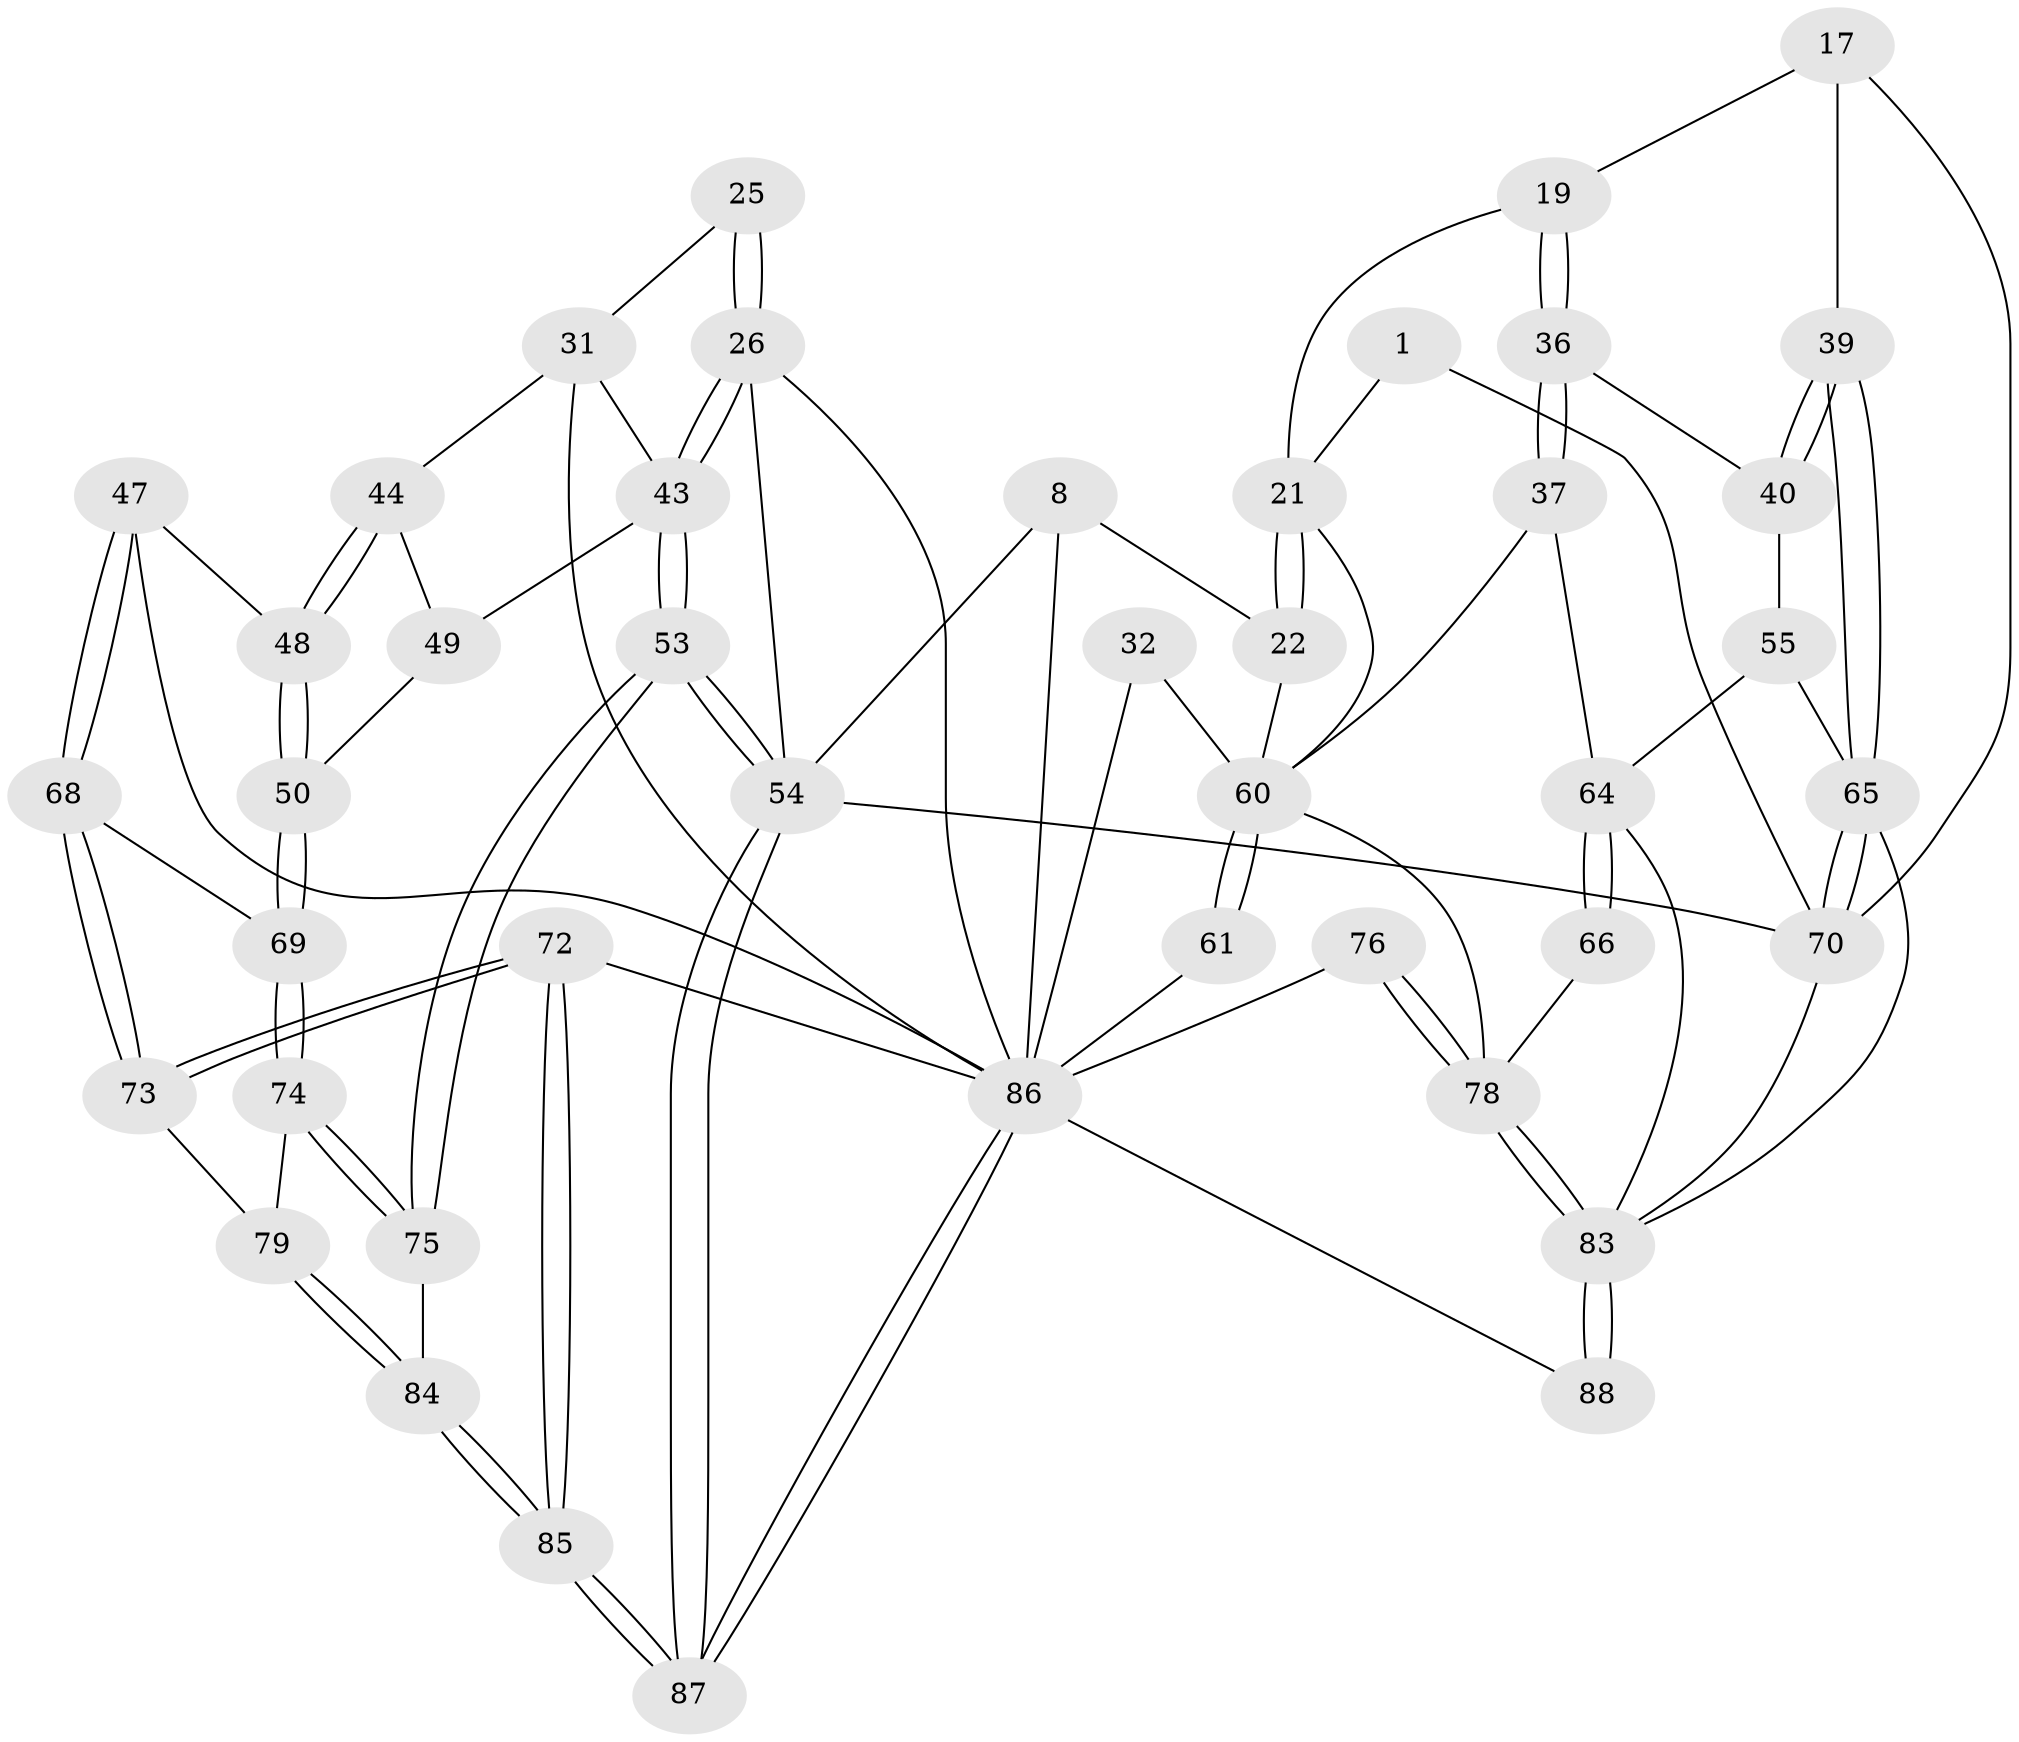 // original degree distribution, {4: 0.22727272727272727, 6: 0.20454545454545456, 5: 0.5454545454545454, 3: 0.022727272727272728}
// Generated by graph-tools (version 1.1) at 2025/05/03/04/25 22:05:27]
// undirected, 44 vertices, 104 edges
graph export_dot {
graph [start="1"]
  node [color=gray90,style=filled];
  1 [pos="+0.29862778662518774+0"];
  8 [pos="+0.31962270288340144+0.20699871901128303"];
  17 [pos="+1+0.3078662757344328"];
  19 [pos="+0.836280749081084+0.406511056878072",super="+18"];
  21 [pos="+0.660327763131465+0.4716532043681243",super="+20+16"];
  22 [pos="+0.5507273151679689+0.32009271008755896",super="+7"];
  25 [pos="+0.024837944753814314+0.4045058747132528"];
  26 [pos="+0+0.3524267915761141",super="+11+10+14"];
  31 [pos="+0.05488897843590781+0.4496642491566109",super="+30"];
  32 [pos="+0.37033132601084456+0.5559980607214337",super="+24"];
  36 [pos="+0.9020471674802337+0.5383536747548315"];
  37 [pos="+0.672694671208698+0.6045551742228115"];
  39 [pos="+1+0.5143089979781206"];
  40 [pos="+0.9029632824643578+0.5388292478750915"];
  43 [pos="+0+0.6885728369540582",super="+42+41"];
  44 [pos="+0.1388815548600937+0.5863256135864882"];
  47 [pos="+0.2072915892527105+0.6858489626841089"];
  48 [pos="+0.15487109428291795+0.6566195135381718"];
  49 [pos="+0.04303764106516593+0.7042501095691076",super="+45"];
  50 [pos="+0.06379389022927905+0.7131932173386458"];
  53 [pos="+0+0.8608479304506882"];
  54 [pos="+0+1",super="+4+9"];
  55 [pos="+0.8922609841976129+0.6501533394885151"];
  60 [pos="+0.4930531082545565+0.7245071514090363",super="+38"];
  61 [pos="+0.3657761990960092+0.7972265870278328",super="+51"];
  64 [pos="+0.8061054940538751+0.8326027101766696",super="+56+57"];
  65 [pos="+1+0.708645934998781",super="+62"];
  66 [pos="+0.8046918562714377+0.8316032597589124"];
  68 [pos="+0.15005127595778375+0.7712068462967998"];
  69 [pos="+0.10099764119845296+0.7665633874373532"];
  70 [pos="+1+1",super="+3"];
  72 [pos="+0.2845338267649161+0.8397061616654355"];
  73 [pos="+0.19890209852166804+0.8190943972599197"];
  74 [pos="+0.07141098305952702+0.8429064731770969"];
  75 [pos="+0+0.8675793968370192"];
  76 [pos="+0.5522796135414959+0.8847215145355353"];
  78 [pos="+0.576061903214268+0.8980928075862197",super="+67+58+59"];
  79 [pos="+0.10991224761043497+0.8887705315703035"];
  83 [pos="+0.5845485076181028+0.916273320653899",super="+82"];
  84 [pos="+0.12431843992222774+0.9753534416241029"];
  85 [pos="+0.17423813119853065+1"];
  86 [pos="+0.3586185213752468+1",super="+80+71+77+52"];
  87 [pos="+0.20732491679988696+1"];
  88 [pos="+0.6060600665895703+1"];
  1 -- 70;
  1 -- 21;
  8 -- 54;
  8 -- 22;
  8 -- 86;
  17 -- 39;
  17 -- 70;
  17 -- 19;
  19 -- 36;
  19 -- 36;
  19 -- 21 [weight=2];
  21 -- 22 [weight=2];
  21 -- 22;
  21 -- 60;
  22 -- 60;
  25 -- 26 [weight=2];
  25 -- 26;
  25 -- 31;
  26 -- 43;
  26 -- 43;
  26 -- 54 [weight=2];
  26 -- 86;
  31 -- 43;
  31 -- 44;
  31 -- 86;
  32 -- 60 [weight=2];
  32 -- 86 [weight=2];
  36 -- 37;
  36 -- 37;
  36 -- 40;
  37 -- 64;
  37 -- 60;
  39 -- 40;
  39 -- 40;
  39 -- 65;
  39 -- 65;
  40 -- 55;
  43 -- 53;
  43 -- 53;
  43 -- 49 [weight=2];
  44 -- 48;
  44 -- 48;
  44 -- 49;
  47 -- 48;
  47 -- 68;
  47 -- 68;
  47 -- 86;
  48 -- 50;
  48 -- 50;
  49 -- 50;
  50 -- 69;
  50 -- 69;
  53 -- 54;
  53 -- 54;
  53 -- 75;
  53 -- 75;
  54 -- 87;
  54 -- 87;
  54 -- 70 [weight=2];
  55 -- 64;
  55 -- 65;
  60 -- 61 [weight=2];
  60 -- 61;
  60 -- 78 [weight=2];
  61 -- 86 [weight=2];
  64 -- 66 [weight=2];
  64 -- 66;
  64 -- 83;
  65 -- 70;
  65 -- 70;
  65 -- 83;
  66 -- 78;
  68 -- 69;
  68 -- 73;
  68 -- 73;
  69 -- 74;
  69 -- 74;
  70 -- 83;
  72 -- 73;
  72 -- 73;
  72 -- 85;
  72 -- 85;
  72 -- 86;
  73 -- 79;
  74 -- 75;
  74 -- 75;
  74 -- 79;
  75 -- 84;
  76 -- 78 [weight=2];
  76 -- 78;
  76 -- 86;
  78 -- 83;
  78 -- 83;
  79 -- 84;
  79 -- 84;
  83 -- 88 [weight=2];
  83 -- 88;
  84 -- 85;
  84 -- 85;
  85 -- 87;
  85 -- 87;
  86 -- 87;
  86 -- 87;
  86 -- 88;
}
